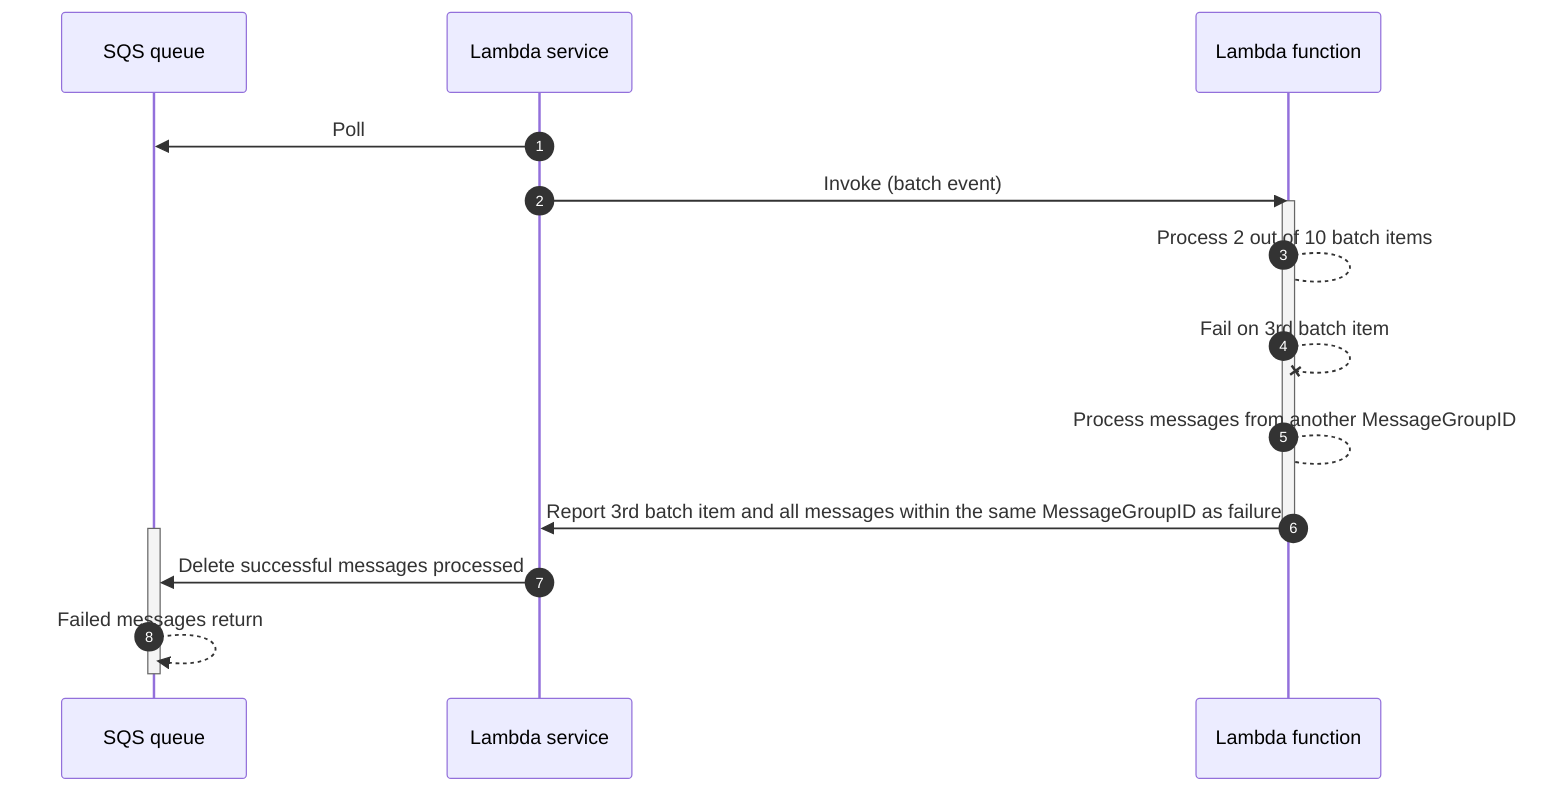 sequenceDiagram
    autonumber
    participant SQS queue
    participant Lambda service
    participant Lambda function
    Lambda service->>SQS queue: Poll
    Lambda service->>Lambda function: Invoke (batch event)
    activate Lambda function
    Lambda function-->Lambda function: Process 2 out of 10 batch items
    Lambda function--xLambda function: Fail on 3rd batch item
    Lambda function-->Lambda function: Process messages from another MessageGroupID
    Lambda function->>Lambda service: Report 3rd batch item and all messages within the same MessageGroupID as failure
    deactivate Lambda function
    activate SQS queue
    Lambda service->>SQS queue: Delete successful messages processed
    SQS queue-->>SQS queue: Failed messages return
    deactivate SQS queue